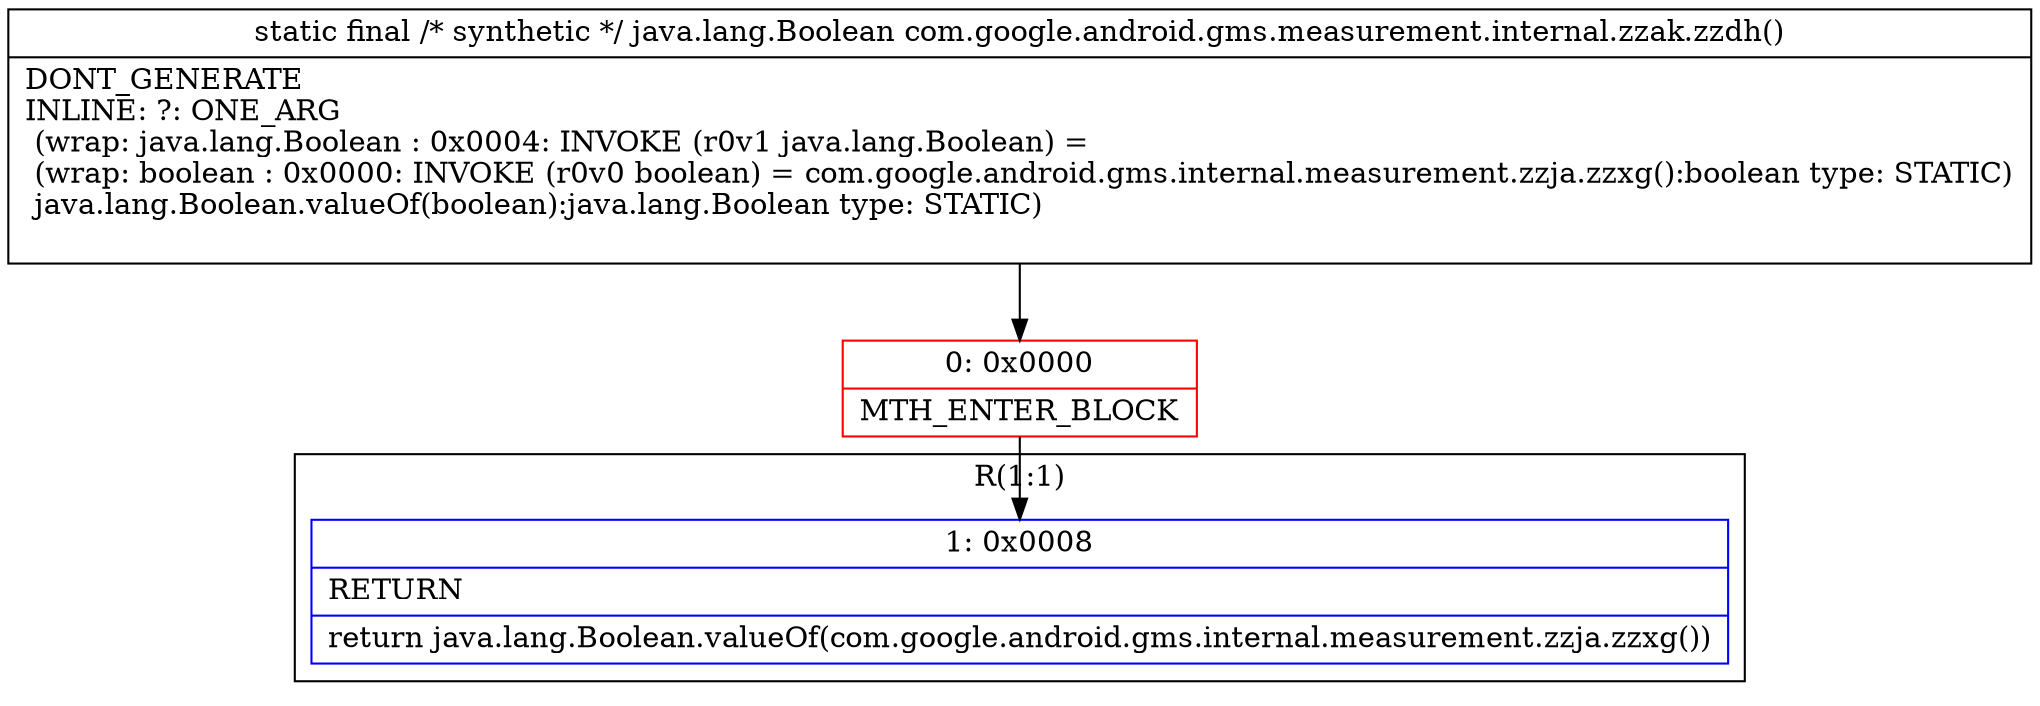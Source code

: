 digraph "CFG forcom.google.android.gms.measurement.internal.zzak.zzdh()Ljava\/lang\/Boolean;" {
subgraph cluster_Region_247957134 {
label = "R(1:1)";
node [shape=record,color=blue];
Node_1 [shape=record,label="{1\:\ 0x0008|RETURN\l|return java.lang.Boolean.valueOf(com.google.android.gms.internal.measurement.zzja.zzxg())\l}"];
}
Node_0 [shape=record,color=red,label="{0\:\ 0x0000|MTH_ENTER_BLOCK\l}"];
MethodNode[shape=record,label="{static final \/* synthetic *\/ java.lang.Boolean com.google.android.gms.measurement.internal.zzak.zzdh()  | DONT_GENERATE\lINLINE: ?: ONE_ARG  \l  (wrap: java.lang.Boolean : 0x0004: INVOKE  (r0v1 java.lang.Boolean) = \l  (wrap: boolean : 0x0000: INVOKE  (r0v0 boolean) =  com.google.android.gms.internal.measurement.zzja.zzxg():boolean type: STATIC)\l java.lang.Boolean.valueOf(boolean):java.lang.Boolean type: STATIC)\l\l}"];
MethodNode -> Node_0;
Node_0 -> Node_1;
}

